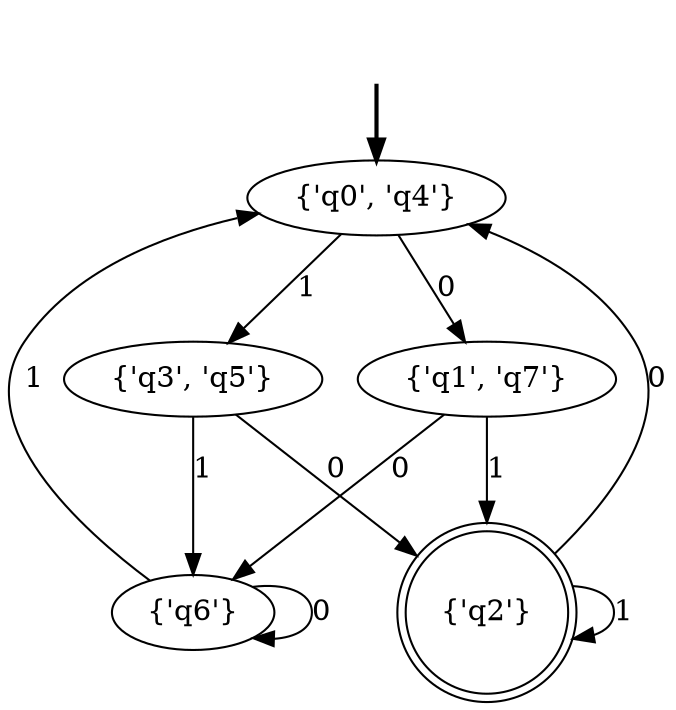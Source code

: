 digraph {
	fake [style=invisible]
	"{'q6'}"
	"{'q2'}" [shape=doublecircle]
	"{'q1', 'q7'}"
	"{'q0', 'q4'}" [root=true]
	"{'q3', 'q5'}"
	fake -> "{'q0', 'q4'}" [style=bold]
	"{'q0', 'q4'}" -> "{'q1', 'q7'}" [label=0]
	"{'q0', 'q4'}" -> "{'q3', 'q5'}" [label=1]
	"{'q1', 'q7'}" -> "{'q6'}" [label=0]
	"{'q1', 'q7'}" -> "{'q2'}" [label=1]
	"{'q2'}" -> "{'q0', 'q4'}" [label=0]
	"{'q2'}" -> "{'q2'}" [label=1]
	"{'q3', 'q5'}" -> "{'q2'}" [label=0]
	"{'q3', 'q5'}" -> "{'q6'}" [label=1]
	"{'q6'}" -> "{'q6'}" [label=0]
	"{'q6'}" -> "{'q0', 'q4'}" [label=1]
}

